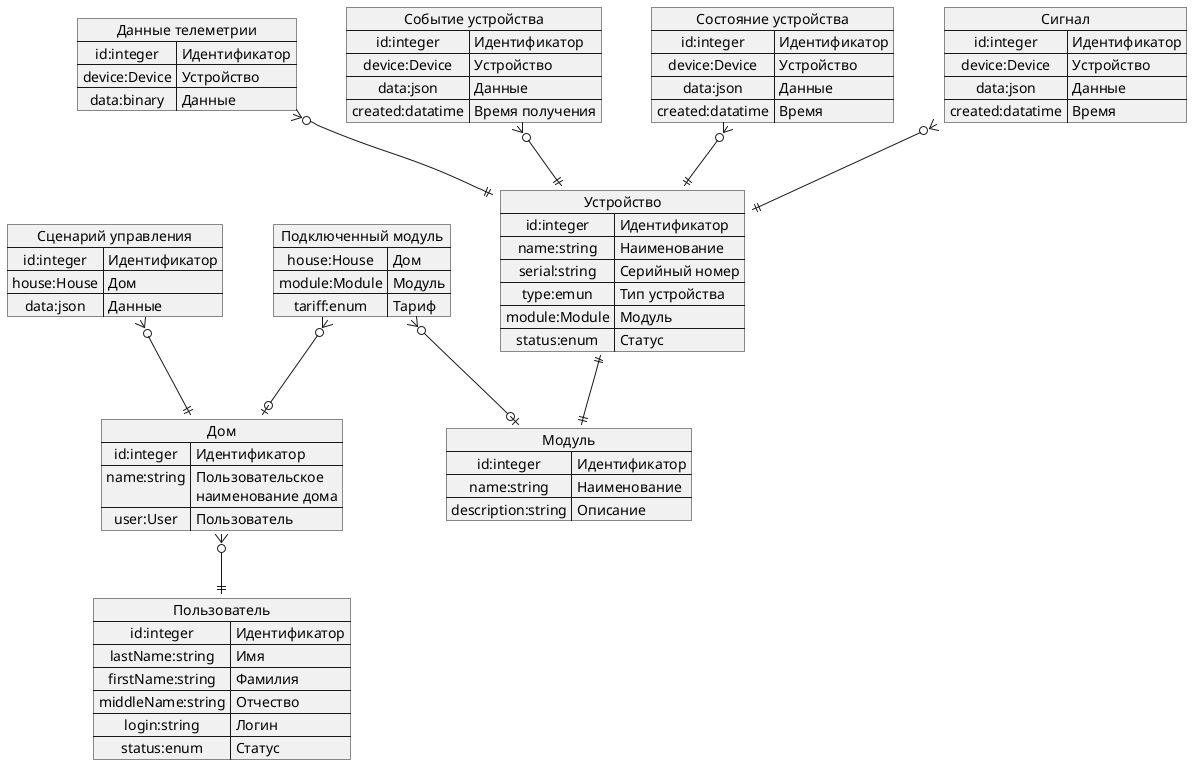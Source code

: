 @startuml

    map "Пользователь" as User {
        id:integer => Идентификатор
        lastName:string => Имя
        firstName:string => Фамилия
        middleName:string => Отчество
        login:string => Логин
        status:enum => Статус
    }

    map "Дом" as House {
        id:integer => Идентификатор
        name:string => Пользовательское \nнаименование дома
        user:User => Пользователь
    }
    House }o--|| User

    map "Сценарий управления" as Script {
        id:integer => Идентификатор
        house:House => Дом
        data:json => Данные
    }
    Script }o--|| House

    map "Модуль" as Module {
        id:integer => Идентификатор
        name:string => Наименование
        description:string => Описание
    }

    map "Подключенный модуль" as ConnectedModule {
        house:House => Дом
        module:Module => Модуль
        tariff:enum => Тариф
    }
    ConnectedModule }o--o| House
    ConnectedModule }o--o| Module

    map "Устройство" as Device {
        id:integer => Идентификатор
        name:string => Наименование
        serial:string => Серийный номер
        type:emun => Тип устройства
        module:Module => Модуль
        status:enum => Статус
    }
    Device ||--|| Module

    map "Данные телеметрии" as TelemetryData {
        id:integer => Идентификатор
        device:Device => Устройство
        data:binary => Данные
    }
    TelemetryData }o--|| Device

    map "Событие устройства" as DeviceEvent {
        id:integer => Идентификатор
        device:Device => Устройство
        data:json => Данные
        created:datatime => Время получения
    }
    DeviceEvent }o--|| Device

    map "Состояние устройства" as DeviceState {
        id:integer => Идентификатор
        device:Device => Устройство
        data:json => Данные
        created:datatime => Время
    }
    DeviceState }o--|| Device

    map "Сигнал" as Signal {
        id:integer => Идентификатор
        device:Device => Устройство
        data:json => Данные
        created:datatime => Время
    }
    Signal }o--|| Device

@enduml